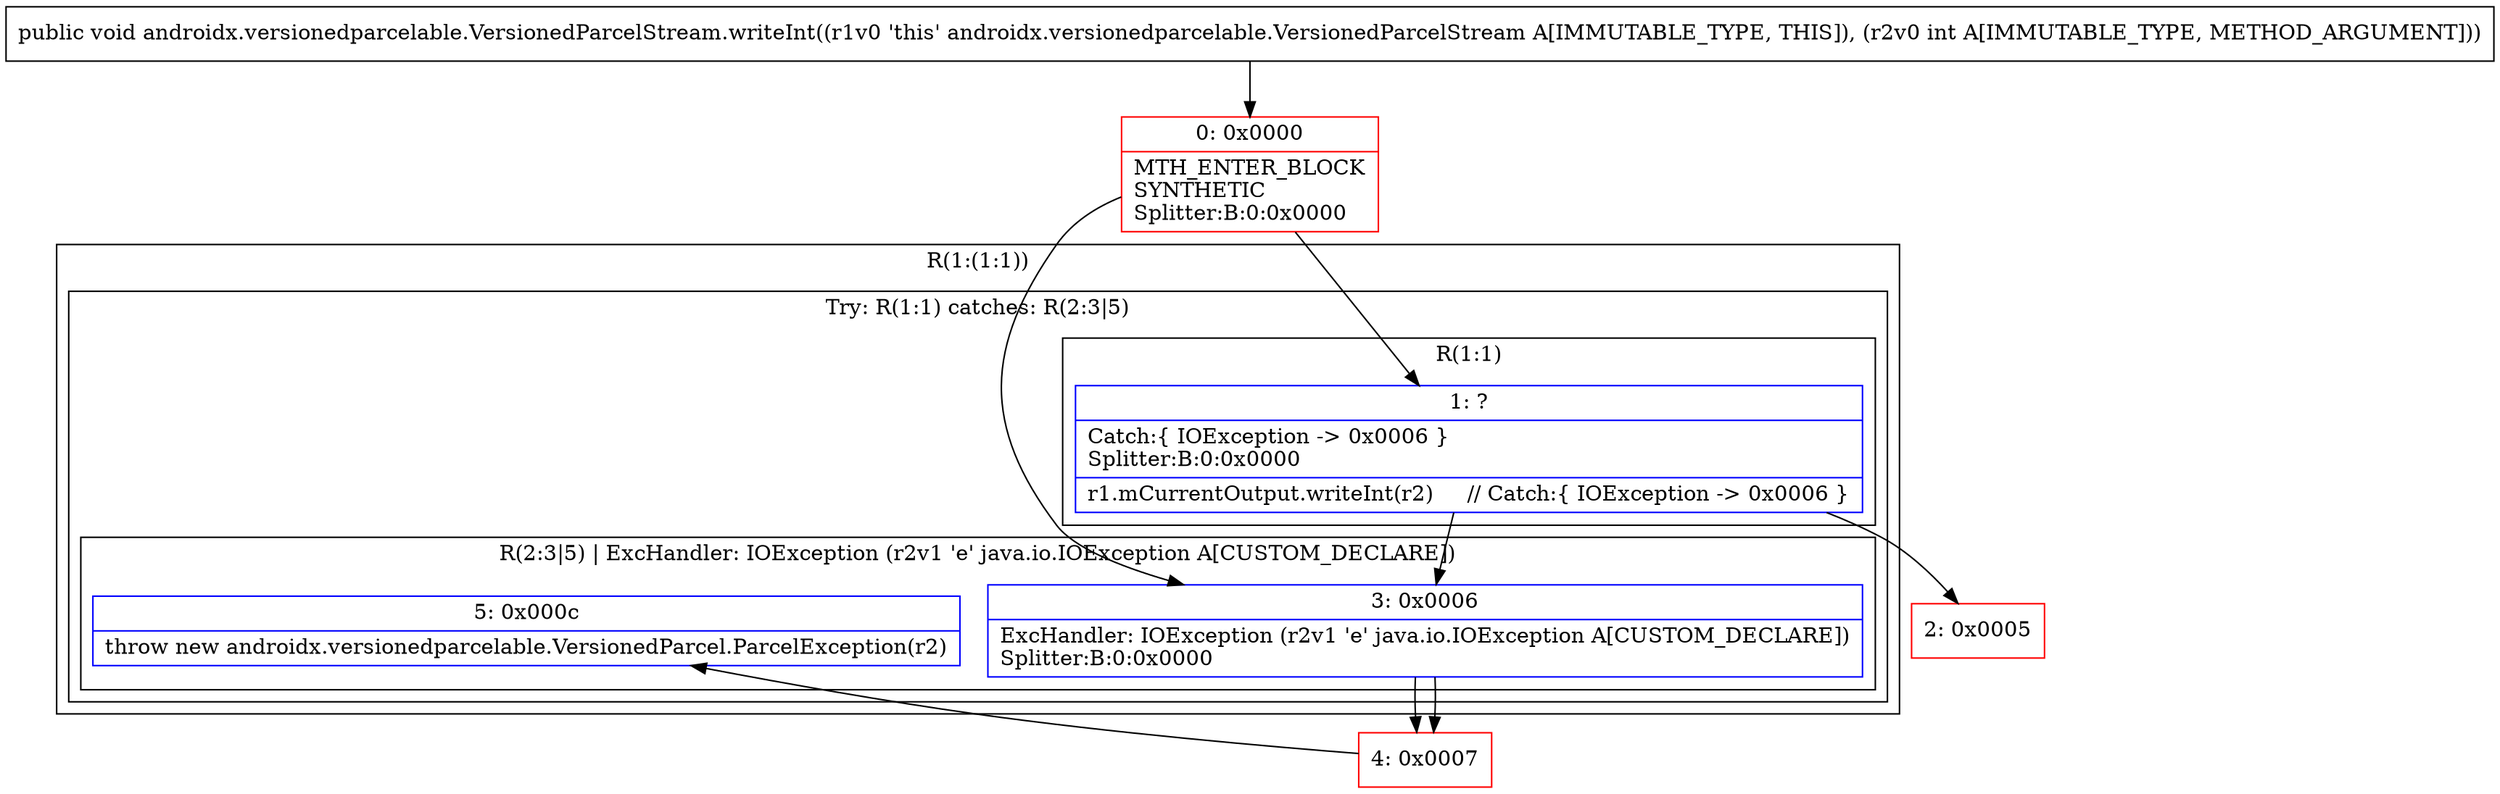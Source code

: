 digraph "CFG forandroidx.versionedparcelable.VersionedParcelStream.writeInt(I)V" {
subgraph cluster_Region_832298486 {
label = "R(1:(1:1))";
node [shape=record,color=blue];
subgraph cluster_TryCatchRegion_1911802914 {
label = "Try: R(1:1) catches: R(2:3|5)";
node [shape=record,color=blue];
subgraph cluster_Region_733809013 {
label = "R(1:1)";
node [shape=record,color=blue];
Node_1 [shape=record,label="{1\:\ ?|Catch:\{ IOException \-\> 0x0006 \}\lSplitter:B:0:0x0000\l|r1.mCurrentOutput.writeInt(r2)     \/\/ Catch:\{ IOException \-\> 0x0006 \}\l}"];
}
subgraph cluster_Region_910134080 {
label = "R(2:3|5) | ExcHandler: IOException (r2v1 'e' java.io.IOException A[CUSTOM_DECLARE])\l";
node [shape=record,color=blue];
Node_3 [shape=record,label="{3\:\ 0x0006|ExcHandler: IOException (r2v1 'e' java.io.IOException A[CUSTOM_DECLARE])\lSplitter:B:0:0x0000\l}"];
Node_5 [shape=record,label="{5\:\ 0x000c|throw new androidx.versionedparcelable.VersionedParcel.ParcelException(r2)\l}"];
}
}
}
subgraph cluster_Region_910134080 {
label = "R(2:3|5) | ExcHandler: IOException (r2v1 'e' java.io.IOException A[CUSTOM_DECLARE])\l";
node [shape=record,color=blue];
Node_3 [shape=record,label="{3\:\ 0x0006|ExcHandler: IOException (r2v1 'e' java.io.IOException A[CUSTOM_DECLARE])\lSplitter:B:0:0x0000\l}"];
Node_5 [shape=record,label="{5\:\ 0x000c|throw new androidx.versionedparcelable.VersionedParcel.ParcelException(r2)\l}"];
}
Node_0 [shape=record,color=red,label="{0\:\ 0x0000|MTH_ENTER_BLOCK\lSYNTHETIC\lSplitter:B:0:0x0000\l}"];
Node_2 [shape=record,color=red,label="{2\:\ 0x0005}"];
Node_4 [shape=record,color=red,label="{4\:\ 0x0007}"];
MethodNode[shape=record,label="{public void androidx.versionedparcelable.VersionedParcelStream.writeInt((r1v0 'this' androidx.versionedparcelable.VersionedParcelStream A[IMMUTABLE_TYPE, THIS]), (r2v0 int A[IMMUTABLE_TYPE, METHOD_ARGUMENT])) }"];
MethodNode -> Node_0;
Node_1 -> Node_2;
Node_1 -> Node_3;
Node_3 -> Node_4;
Node_3 -> Node_4;
Node_0 -> Node_1;
Node_0 -> Node_3;
Node_4 -> Node_5;
}

